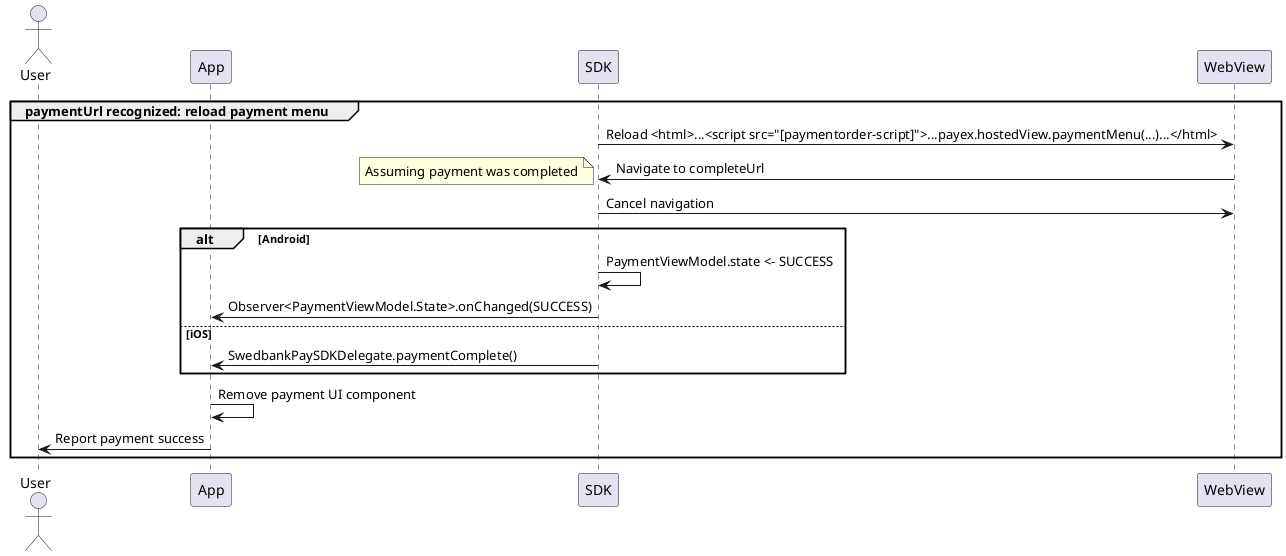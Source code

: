 @startuml

actor User
participant App
participant SDK
participant WebView

group paymentUrl recognized: reload payment menu
  SDK -> WebView : Reload <html>...<script src="[paymentorder-script]">...payex.hostedView.paymentMenu(...)...</html>
  SDK <- WebView : Navigate to completeUrl
  note left : Assuming payment was completed
  SDK -> WebView : Cancel navigation
  alt Android
    SDK -> SDK : PaymentViewModel.state <- SUCCESS
    App <- SDK : Observer<PaymentViewModel.State>.onChanged(SUCCESS)
  else iOS
    App <- SDK : SwedbankPaySDKDelegate.paymentComplete()
  end
  App -> App : Remove payment UI component
  User <- App : Report payment success
end

@enduml